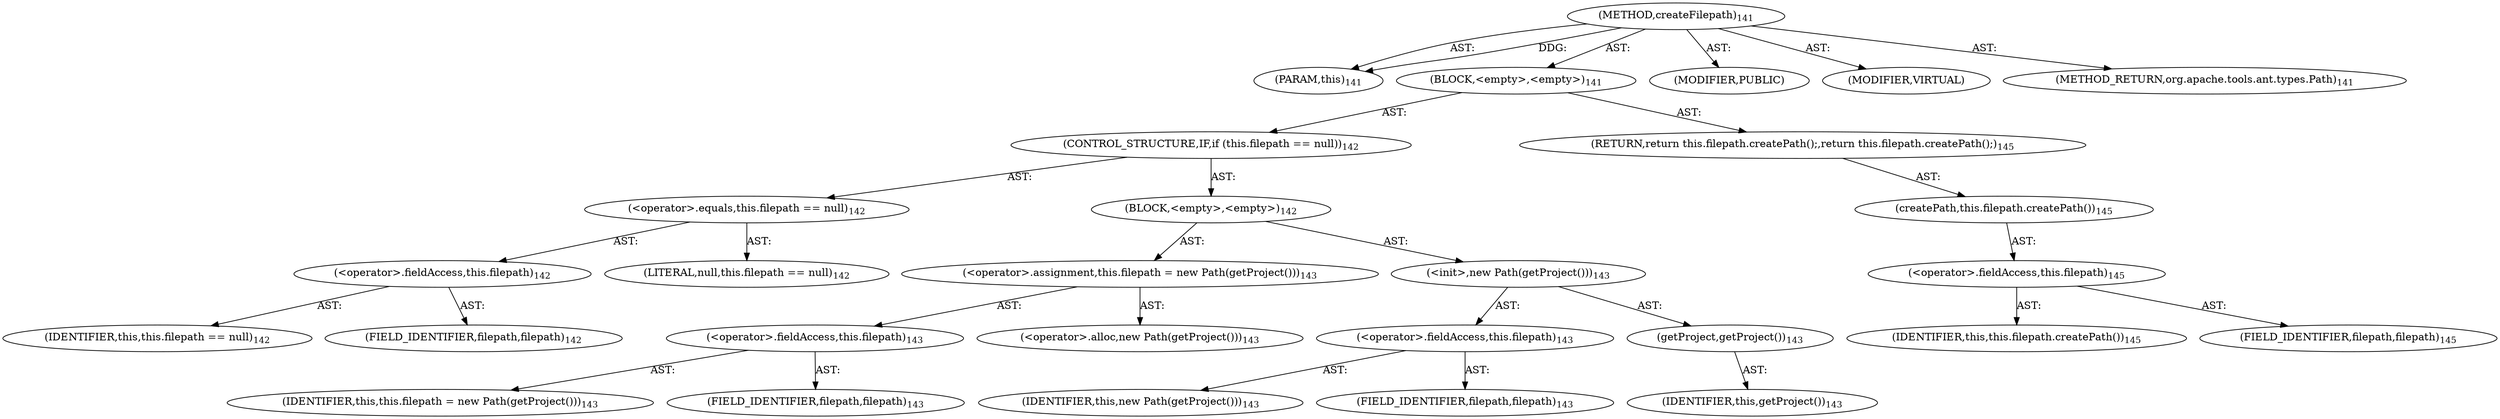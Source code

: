 digraph "createFilepath" {  
"111669149700" [label = <(METHOD,createFilepath)<SUB>141</SUB>> ]
"115964116996" [label = <(PARAM,this)<SUB>141</SUB>> ]
"25769803781" [label = <(BLOCK,&lt;empty&gt;,&lt;empty&gt;)<SUB>141</SUB>> ]
"47244640257" [label = <(CONTROL_STRUCTURE,IF,if (this.filepath == null))<SUB>142</SUB>> ]
"30064771088" [label = <(&lt;operator&gt;.equals,this.filepath == null)<SUB>142</SUB>> ]
"30064771089" [label = <(&lt;operator&gt;.fieldAccess,this.filepath)<SUB>142</SUB>> ]
"68719476743" [label = <(IDENTIFIER,this,this.filepath == null)<SUB>142</SUB>> ]
"55834574852" [label = <(FIELD_IDENTIFIER,filepath,filepath)<SUB>142</SUB>> ]
"90194313217" [label = <(LITERAL,null,this.filepath == null)<SUB>142</SUB>> ]
"25769803782" [label = <(BLOCK,&lt;empty&gt;,&lt;empty&gt;)<SUB>142</SUB>> ]
"30064771090" [label = <(&lt;operator&gt;.assignment,this.filepath = new Path(getProject()))<SUB>143</SUB>> ]
"30064771091" [label = <(&lt;operator&gt;.fieldAccess,this.filepath)<SUB>143</SUB>> ]
"68719476744" [label = <(IDENTIFIER,this,this.filepath = new Path(getProject()))<SUB>143</SUB>> ]
"55834574853" [label = <(FIELD_IDENTIFIER,filepath,filepath)<SUB>143</SUB>> ]
"30064771092" [label = <(&lt;operator&gt;.alloc,new Path(getProject()))<SUB>143</SUB>> ]
"30064771093" [label = <(&lt;init&gt;,new Path(getProject()))<SUB>143</SUB>> ]
"30064771094" [label = <(&lt;operator&gt;.fieldAccess,this.filepath)<SUB>143</SUB>> ]
"68719476802" [label = <(IDENTIFIER,this,new Path(getProject()))<SUB>143</SUB>> ]
"55834574854" [label = <(FIELD_IDENTIFIER,filepath,filepath)<SUB>143</SUB>> ]
"30064771095" [label = <(getProject,getProject())<SUB>143</SUB>> ]
"68719476745" [label = <(IDENTIFIER,this,getProject())<SUB>143</SUB>> ]
"146028888065" [label = <(RETURN,return this.filepath.createPath();,return this.filepath.createPath();)<SUB>145</SUB>> ]
"30064771096" [label = <(createPath,this.filepath.createPath())<SUB>145</SUB>> ]
"30064771097" [label = <(&lt;operator&gt;.fieldAccess,this.filepath)<SUB>145</SUB>> ]
"68719476746" [label = <(IDENTIFIER,this,this.filepath.createPath())<SUB>145</SUB>> ]
"55834574855" [label = <(FIELD_IDENTIFIER,filepath,filepath)<SUB>145</SUB>> ]
"133143986195" [label = <(MODIFIER,PUBLIC)> ]
"133143986196" [label = <(MODIFIER,VIRTUAL)> ]
"128849018884" [label = <(METHOD_RETURN,org.apache.tools.ant.types.Path)<SUB>141</SUB>> ]
  "111669149700" -> "115964116996"  [ label = "AST: "] 
  "111669149700" -> "25769803781"  [ label = "AST: "] 
  "111669149700" -> "133143986195"  [ label = "AST: "] 
  "111669149700" -> "133143986196"  [ label = "AST: "] 
  "111669149700" -> "128849018884"  [ label = "AST: "] 
  "25769803781" -> "47244640257"  [ label = "AST: "] 
  "25769803781" -> "146028888065"  [ label = "AST: "] 
  "47244640257" -> "30064771088"  [ label = "AST: "] 
  "47244640257" -> "25769803782"  [ label = "AST: "] 
  "30064771088" -> "30064771089"  [ label = "AST: "] 
  "30064771088" -> "90194313217"  [ label = "AST: "] 
  "30064771089" -> "68719476743"  [ label = "AST: "] 
  "30064771089" -> "55834574852"  [ label = "AST: "] 
  "25769803782" -> "30064771090"  [ label = "AST: "] 
  "25769803782" -> "30064771093"  [ label = "AST: "] 
  "30064771090" -> "30064771091"  [ label = "AST: "] 
  "30064771090" -> "30064771092"  [ label = "AST: "] 
  "30064771091" -> "68719476744"  [ label = "AST: "] 
  "30064771091" -> "55834574853"  [ label = "AST: "] 
  "30064771093" -> "30064771094"  [ label = "AST: "] 
  "30064771093" -> "30064771095"  [ label = "AST: "] 
  "30064771094" -> "68719476802"  [ label = "AST: "] 
  "30064771094" -> "55834574854"  [ label = "AST: "] 
  "30064771095" -> "68719476745"  [ label = "AST: "] 
  "146028888065" -> "30064771096"  [ label = "AST: "] 
  "30064771096" -> "30064771097"  [ label = "AST: "] 
  "30064771097" -> "68719476746"  [ label = "AST: "] 
  "30064771097" -> "55834574855"  [ label = "AST: "] 
  "111669149700" -> "115964116996"  [ label = "DDG: "] 
}
